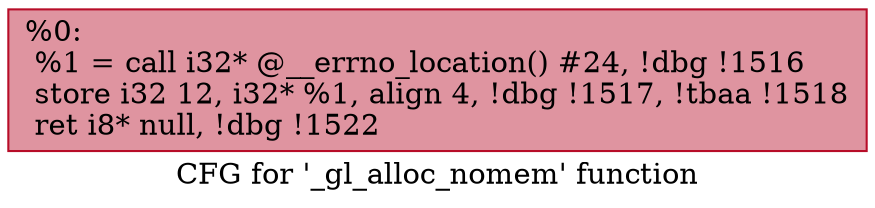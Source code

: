 digraph "CFG for '_gl_alloc_nomem' function" {
	label="CFG for '_gl_alloc_nomem' function";

	Node0x2928ff0 [shape=record,color="#b70d28ff", style=filled, fillcolor="#b70d2870",label="{%0:\l  %1 = call i32* @__errno_location() #24, !dbg !1516\l  store i32 12, i32* %1, align 4, !dbg !1517, !tbaa !1518\l  ret i8* null, !dbg !1522\l}"];
}
